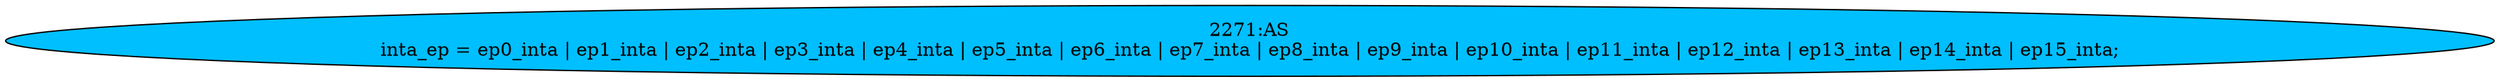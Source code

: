 strict digraph "" {
	node [label="\N"];
	"2271:AS"	 [ast="<pyverilog.vparser.ast.Assign object at 0x7f0a38e58a90>",
		def_var="['inta_ep']",
		fillcolor=deepskyblue,
		label="2271:AS
inta_ep = ep0_inta | ep1_inta | ep2_inta | ep3_inta | ep4_inta | ep5_inta | ep6_inta | ep7_inta | ep8_inta | ep9_inta | \
ep10_inta | ep11_inta | ep12_inta | ep13_inta | ep14_inta | ep15_inta;",
		statements="[]",
		style=filled,
		typ=Assign,
		use_var="['ep0_inta', 'ep1_inta', 'ep2_inta', 'ep3_inta', 'ep4_inta', 'ep5_inta', 'ep6_inta', 'ep7_inta', 'ep8_inta', 'ep9_inta', 'ep10_inta', '\
ep11_inta', 'ep12_inta', 'ep13_inta', 'ep14_inta', 'ep15_inta']"];
}
